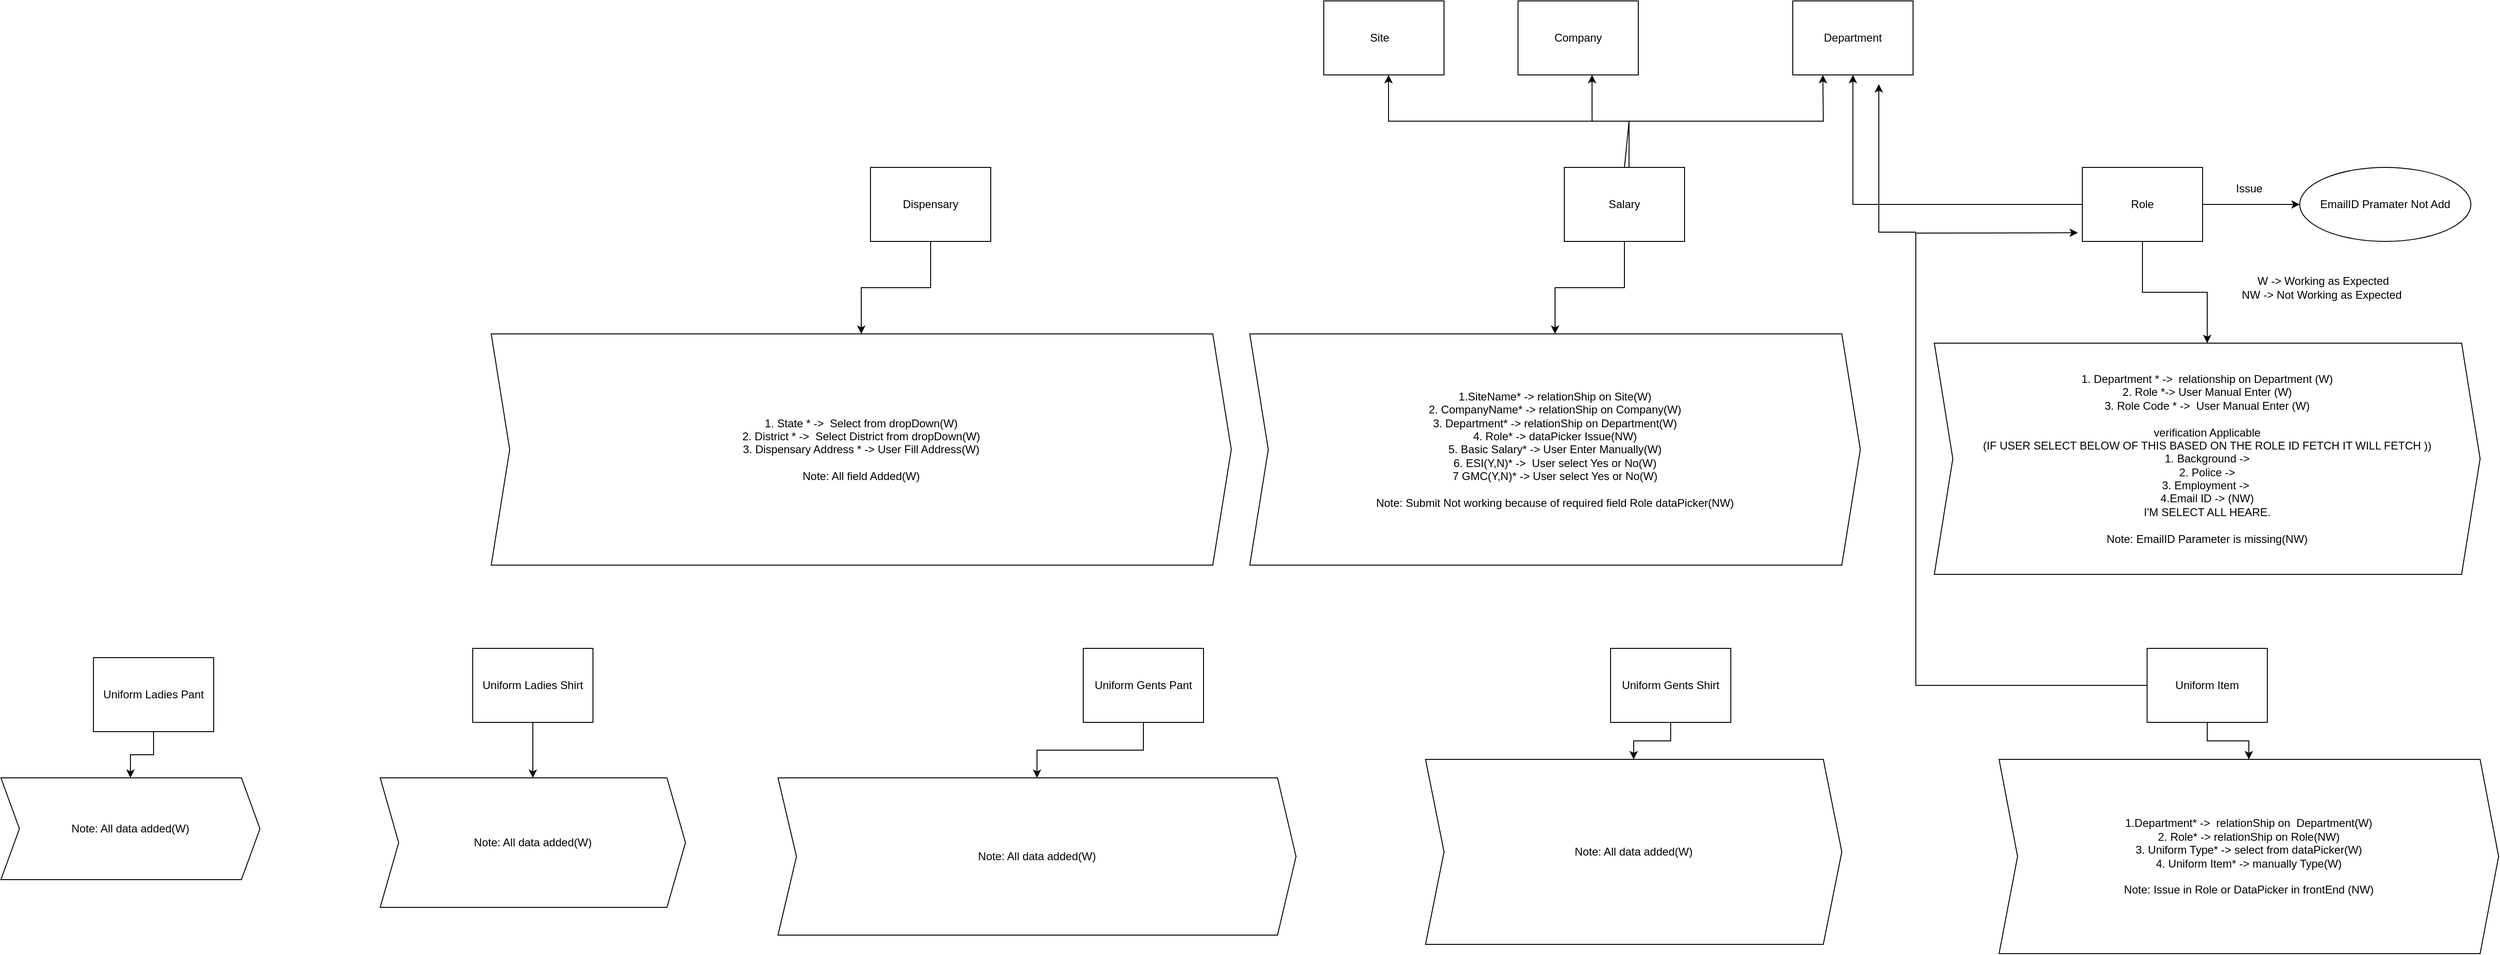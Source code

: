 <mxfile version="21.5.2" type="github">
  <diagram name="Page-1" id="05lEyHZnRJ2rUjq3MMCW">
    <mxGraphModel dx="3774" dy="1351" grid="1" gridSize="10" guides="1" tooltips="1" connect="1" arrows="1" fold="1" page="1" pageScale="1" pageWidth="827" pageHeight="1169" math="0" shadow="0">
      <root>
        <mxCell id="0" />
        <mxCell id="1" parent="0" />
        <mxCell id="I5HfIbf65Nx03JaSf2Iz-13" value="" style="rounded=0;whiteSpace=wrap;html=1;" parent="1" vertex="1">
          <mxGeometry x="190" y="710" width="130" height="80" as="geometry" />
        </mxCell>
        <mxCell id="I5HfIbf65Nx03JaSf2Iz-14" value="Site&lt;br&gt;" style="text;html=1;align=center;verticalAlign=middle;resizable=0;points=[];autosize=1;strokeColor=none;fillColor=none;" parent="1" vertex="1">
          <mxGeometry x="230" y="735" width="40" height="30" as="geometry" />
        </mxCell>
        <mxCell id="I5HfIbf65Nx03JaSf2Iz-17" value="Company" style="rounded=0;whiteSpace=wrap;html=1;" parent="1" vertex="1">
          <mxGeometry x="400" y="710" width="130" height="80" as="geometry" />
        </mxCell>
        <mxCell id="I5HfIbf65Nx03JaSf2Iz-26" value="Department" style="rounded=0;whiteSpace=wrap;html=1;" parent="1" vertex="1">
          <mxGeometry x="697" y="710" width="130" height="80" as="geometry" />
        </mxCell>
        <mxCell id="I5HfIbf65Nx03JaSf2Iz-34" value="" style="edgeStyle=orthogonalEdgeStyle;rounded=0;orthogonalLoop=1;jettySize=auto;html=1;" parent="1" source="I5HfIbf65Nx03JaSf2Iz-29" target="I5HfIbf65Nx03JaSf2Iz-33" edge="1">
          <mxGeometry relative="1" as="geometry" />
        </mxCell>
        <mxCell id="I5HfIbf65Nx03JaSf2Iz-37" value="" style="edgeStyle=orthogonalEdgeStyle;rounded=0;orthogonalLoop=1;jettySize=auto;html=1;" parent="1" source="I5HfIbf65Nx03JaSf2Iz-29" target="I5HfIbf65Nx03JaSf2Iz-36" edge="1">
          <mxGeometry relative="1" as="geometry" />
        </mxCell>
        <mxCell id="I5HfIbf65Nx03JaSf2Iz-29" value="Role" style="rounded=0;whiteSpace=wrap;html=1;" parent="1" vertex="1">
          <mxGeometry x="1010" y="890" width="130" height="80" as="geometry" />
        </mxCell>
        <mxCell id="I5HfIbf65Nx03JaSf2Iz-30" value="" style="endArrow=classic;html=1;rounded=0;entryX=0.5;entryY=1;entryDx=0;entryDy=0;exitX=0;exitY=0.5;exitDx=0;exitDy=0;" parent="1" source="I5HfIbf65Nx03JaSf2Iz-29" target="I5HfIbf65Nx03JaSf2Iz-26" edge="1">
          <mxGeometry width="50" height="50" relative="1" as="geometry">
            <mxPoint x="320" y="930" as="sourcePoint" />
            <mxPoint x="370" y="880" as="targetPoint" />
            <Array as="points">
              <mxPoint x="762" y="930" />
            </Array>
          </mxGeometry>
        </mxCell>
        <mxCell id="I5HfIbf65Nx03JaSf2Iz-33" value="1. Department * -&amp;gt;&amp;nbsp; relationship on Department (W)&lt;br&gt;2. Role *-&amp;gt; User Manual Enter (W)&lt;br&gt;3. Role Code * -&amp;gt;&amp;nbsp; User Manual Enter (W)&lt;br&gt;&lt;br&gt;verification Applicable&lt;br&gt;(IF USER SELECT BELOW OF THIS BASED ON THE ROLE ID FETCH IT WILL FETCH ))&lt;br&gt;1. Background -&amp;gt;&lt;br&gt;2. Police -&amp;gt;&lt;br&gt;3. Employment -&amp;gt;&amp;nbsp;&lt;br&gt;4.Email ID -&amp;gt; (NW)&lt;br&gt;I&#39;M SELECT ALL HEARE.&lt;br&gt;&lt;br&gt;Note: EmailID Parameter is missing(NW)" style="shape=step;perimeter=stepPerimeter;whiteSpace=wrap;html=1;fixedSize=1;rounded=0;" parent="1" vertex="1">
          <mxGeometry x="850" y="1080" width="590" height="250" as="geometry" />
        </mxCell>
        <mxCell id="I5HfIbf65Nx03JaSf2Iz-35" value="W -&amp;gt; Working as Expected&lt;br&gt;NW -&amp;gt; Not Working as Expected&amp;nbsp;" style="text;html=1;align=center;verticalAlign=middle;resizable=0;points=[];autosize=1;strokeColor=none;fillColor=none;" parent="1" vertex="1">
          <mxGeometry x="1170" y="1000" width="200" height="40" as="geometry" />
        </mxCell>
        <mxCell id="I5HfIbf65Nx03JaSf2Iz-36" value="EmailID Pramater Not Add" style="ellipse;whiteSpace=wrap;html=1;rounded=0;" parent="1" vertex="1">
          <mxGeometry x="1245" y="890" width="185" height="80" as="geometry" />
        </mxCell>
        <mxCell id="I5HfIbf65Nx03JaSf2Iz-38" value="Issue" style="text;html=1;align=center;verticalAlign=middle;resizable=0;points=[];autosize=1;strokeColor=none;fillColor=none;" parent="1" vertex="1">
          <mxGeometry x="1165" y="898" width="50" height="30" as="geometry" />
        </mxCell>
        <mxCell id="I5HfIbf65Nx03JaSf2Iz-42" value="" style="edgeStyle=orthogonalEdgeStyle;rounded=0;orthogonalLoop=1;jettySize=auto;html=1;" parent="1" source="I5HfIbf65Nx03JaSf2Iz-40" target="I5HfIbf65Nx03JaSf2Iz-41" edge="1">
          <mxGeometry relative="1" as="geometry" />
        </mxCell>
        <mxCell id="I5HfIbf65Nx03JaSf2Iz-40" value="Salary" style="rounded=0;whiteSpace=wrap;html=1;" parent="1" vertex="1">
          <mxGeometry x="450" y="890" width="130" height="80" as="geometry" />
        </mxCell>
        <mxCell id="I5HfIbf65Nx03JaSf2Iz-41" value="1.SiteName* -&amp;gt; relationShip on Site(W)&lt;br&gt;2. CompanyName* -&amp;gt; relationShip on Company(W)&lt;br&gt;3. Department* -&amp;gt; relationShip on Department(W)&lt;br&gt;4. Role* -&amp;gt; dataPicker Issue(NW)&lt;br&gt;5. Basic Salary* -&amp;gt; User Enter Manually(W)&lt;br&gt;6. ESI(Y,N)* -&amp;gt;&amp;nbsp; User select Yes or No(W)&lt;br&gt;7 GMC(Y,N)* -&amp;gt; User select Yes or No(W)&lt;br&gt;&lt;br&gt;Note: Submit Not working because of required field Role dataPicker(NW)" style="shape=step;perimeter=stepPerimeter;whiteSpace=wrap;html=1;fixedSize=1;rounded=0;" parent="1" vertex="1">
          <mxGeometry x="110" y="1070" width="660" height="250" as="geometry" />
        </mxCell>
        <mxCell id="I5HfIbf65Nx03JaSf2Iz-43" value="" style="endArrow=classic;html=1;rounded=0;exitX=0.5;exitY=0;exitDx=0;exitDy=0;" parent="1" source="I5HfIbf65Nx03JaSf2Iz-40" edge="1">
          <mxGeometry width="50" height="50" relative="1" as="geometry">
            <mxPoint x="210" y="840" as="sourcePoint" />
            <mxPoint x="260" y="790" as="targetPoint" />
            <Array as="points">
              <mxPoint x="520" y="840" />
              <mxPoint x="260" y="840" />
            </Array>
          </mxGeometry>
        </mxCell>
        <mxCell id="I5HfIbf65Nx03JaSf2Iz-44" value="" style="endArrow=classic;html=1;rounded=0;" parent="1" edge="1">
          <mxGeometry width="50" height="50" relative="1" as="geometry">
            <mxPoint x="520" y="840" as="sourcePoint" />
            <mxPoint x="480" y="790" as="targetPoint" />
            <Array as="points">
              <mxPoint x="480" y="840" />
            </Array>
          </mxGeometry>
        </mxCell>
        <mxCell id="I5HfIbf65Nx03JaSf2Iz-45" value="" style="endArrow=classic;html=1;rounded=0;entryX=0.25;entryY=1;entryDx=0;entryDy=0;" parent="1" target="I5HfIbf65Nx03JaSf2Iz-26" edge="1">
          <mxGeometry width="50" height="50" relative="1" as="geometry">
            <mxPoint x="520" y="890" as="sourcePoint" />
            <mxPoint x="570" y="840" as="targetPoint" />
            <Array as="points">
              <mxPoint x="520" y="840" />
              <mxPoint x="730" y="840" />
            </Array>
          </mxGeometry>
        </mxCell>
        <mxCell id="I5HfIbf65Nx03JaSf2Iz-48" value="" style="edgeStyle=orthogonalEdgeStyle;rounded=0;orthogonalLoop=1;jettySize=auto;html=1;" parent="1" source="I5HfIbf65Nx03JaSf2Iz-46" target="I5HfIbf65Nx03JaSf2Iz-47" edge="1">
          <mxGeometry relative="1" as="geometry" />
        </mxCell>
        <mxCell id="I5HfIbf65Nx03JaSf2Iz-46" value="Dispensary" style="rounded=0;whiteSpace=wrap;html=1;" parent="1" vertex="1">
          <mxGeometry x="-300" y="890" width="130" height="80" as="geometry" />
        </mxCell>
        <mxCell id="I5HfIbf65Nx03JaSf2Iz-47" value="1. State * -&amp;gt;&amp;nbsp; Select from dropDown(W)&lt;br&gt;2. District * -&amp;gt;&amp;nbsp; Select District from dropDown(W)&lt;br&gt;3. Dispensary Address * -&amp;gt; User Fill Address(W)&lt;br&gt;&lt;br&gt;Note: All field Added(W)" style="shape=step;perimeter=stepPerimeter;whiteSpace=wrap;html=1;fixedSize=1;rounded=0;" parent="1" vertex="1">
          <mxGeometry x="-710" y="1070" width="800" height="250" as="geometry" />
        </mxCell>
        <mxCell id="I5HfIbf65Nx03JaSf2Iz-51" value="" style="edgeStyle=orthogonalEdgeStyle;rounded=0;orthogonalLoop=1;jettySize=auto;html=1;" parent="1" source="I5HfIbf65Nx03JaSf2Iz-49" target="I5HfIbf65Nx03JaSf2Iz-50" edge="1">
          <mxGeometry relative="1" as="geometry" />
        </mxCell>
        <mxCell id="I5HfIbf65Nx03JaSf2Iz-49" value="Uniform Item" style="rounded=0;whiteSpace=wrap;html=1;" parent="1" vertex="1">
          <mxGeometry x="1080" y="1410" width="130" height="80" as="geometry" />
        </mxCell>
        <mxCell id="I5HfIbf65Nx03JaSf2Iz-50" value="1.Department* -&amp;gt;&amp;nbsp; relationShip on&amp;nbsp; Department(W)&lt;br&gt;2. Role* -&amp;gt; relationShip on Role(NW)&lt;br&gt;3. Uniform Type* -&amp;gt; select from dataPicker(W)&lt;br&gt;4. Uniform Item* -&amp;gt; manually Type(W)&lt;br&gt;&lt;br&gt;Note: Issue in Role or DataPicker in frontEnd (NW)" style="shape=step;perimeter=stepPerimeter;whiteSpace=wrap;html=1;fixedSize=1;rounded=0;" parent="1" vertex="1">
          <mxGeometry x="920" y="1530" width="540" height="210" as="geometry" />
        </mxCell>
        <mxCell id="I5HfIbf65Nx03JaSf2Iz-54" value="" style="edgeStyle=orthogonalEdgeStyle;rounded=0;orthogonalLoop=1;jettySize=auto;html=1;" parent="1" source="I5HfIbf65Nx03JaSf2Iz-52" target="I5HfIbf65Nx03JaSf2Iz-53" edge="1">
          <mxGeometry relative="1" as="geometry" />
        </mxCell>
        <mxCell id="I5HfIbf65Nx03JaSf2Iz-52" value="Uniform Gents Shirt" style="rounded=0;whiteSpace=wrap;html=1;" parent="1" vertex="1">
          <mxGeometry x="500" y="1410" width="130" height="80" as="geometry" />
        </mxCell>
        <mxCell id="I5HfIbf65Nx03JaSf2Iz-53" value="Note: All data added(W)" style="shape=step;perimeter=stepPerimeter;whiteSpace=wrap;html=1;fixedSize=1;rounded=0;" parent="1" vertex="1">
          <mxGeometry x="300" y="1530" width="450" height="200" as="geometry" />
        </mxCell>
        <mxCell id="I5HfIbf65Nx03JaSf2Iz-55" value="" style="endArrow=classic;html=1;rounded=0;exitX=0;exitY=0.5;exitDx=0;exitDy=0;entryX=-0.037;entryY=0.883;entryDx=0;entryDy=0;entryPerimeter=0;" parent="1" source="I5HfIbf65Nx03JaSf2Iz-49" target="I5HfIbf65Nx03JaSf2Iz-29" edge="1">
          <mxGeometry width="50" height="50" relative="1" as="geometry">
            <mxPoint x="930" y="1420" as="sourcePoint" />
            <mxPoint x="1000" y="800" as="targetPoint" />
            <Array as="points">
              <mxPoint x="830" y="1450" />
              <mxPoint x="830" y="961" />
            </Array>
          </mxGeometry>
        </mxCell>
        <mxCell id="I5HfIbf65Nx03JaSf2Iz-56" value="" style="endArrow=classic;html=1;rounded=0;" parent="1" edge="1">
          <mxGeometry width="50" height="50" relative="1" as="geometry">
            <mxPoint x="830" y="960" as="sourcePoint" />
            <mxPoint x="790" y="800" as="targetPoint" />
            <Array as="points">
              <mxPoint x="790" y="960" />
            </Array>
          </mxGeometry>
        </mxCell>
        <mxCell id="I5HfIbf65Nx03JaSf2Iz-59" value="" style="edgeStyle=orthogonalEdgeStyle;rounded=0;orthogonalLoop=1;jettySize=auto;html=1;" parent="1" source="I5HfIbf65Nx03JaSf2Iz-57" target="I5HfIbf65Nx03JaSf2Iz-58" edge="1">
          <mxGeometry relative="1" as="geometry" />
        </mxCell>
        <mxCell id="I5HfIbf65Nx03JaSf2Iz-57" value="Uniform Gents Pant" style="rounded=0;whiteSpace=wrap;html=1;" parent="1" vertex="1">
          <mxGeometry x="-70" y="1410" width="130" height="80" as="geometry" />
        </mxCell>
        <mxCell id="I5HfIbf65Nx03JaSf2Iz-58" value="Note: All data added(W)" style="shape=step;perimeter=stepPerimeter;whiteSpace=wrap;html=1;fixedSize=1;rounded=0;" parent="1" vertex="1">
          <mxGeometry x="-400" y="1550" width="560" height="170" as="geometry" />
        </mxCell>
        <mxCell id="I5HfIbf65Nx03JaSf2Iz-62" value="" style="edgeStyle=orthogonalEdgeStyle;rounded=0;orthogonalLoop=1;jettySize=auto;html=1;" parent="1" source="I5HfIbf65Nx03JaSf2Iz-60" target="I5HfIbf65Nx03JaSf2Iz-61" edge="1">
          <mxGeometry relative="1" as="geometry" />
        </mxCell>
        <mxCell id="I5HfIbf65Nx03JaSf2Iz-60" value="Uniform Ladies Shirt" style="rounded=0;whiteSpace=wrap;html=1;" parent="1" vertex="1">
          <mxGeometry x="-730" y="1410" width="130" height="80" as="geometry" />
        </mxCell>
        <mxCell id="I5HfIbf65Nx03JaSf2Iz-61" value="Note: All data added(W)" style="shape=step;perimeter=stepPerimeter;whiteSpace=wrap;html=1;fixedSize=1;rounded=0;" parent="1" vertex="1">
          <mxGeometry x="-830" y="1550" width="330" height="140" as="geometry" />
        </mxCell>
        <mxCell id="I5HfIbf65Nx03JaSf2Iz-65" value="" style="edgeStyle=orthogonalEdgeStyle;rounded=0;orthogonalLoop=1;jettySize=auto;html=1;" parent="1" source="I5HfIbf65Nx03JaSf2Iz-63" target="I5HfIbf65Nx03JaSf2Iz-64" edge="1">
          <mxGeometry relative="1" as="geometry" />
        </mxCell>
        <mxCell id="I5HfIbf65Nx03JaSf2Iz-63" value="Uniform Ladies Pant" style="rounded=0;whiteSpace=wrap;html=1;" parent="1" vertex="1">
          <mxGeometry x="-1140" y="1420" width="130" height="80" as="geometry" />
        </mxCell>
        <mxCell id="I5HfIbf65Nx03JaSf2Iz-64" value="Note: All data added(W)" style="shape=step;perimeter=stepPerimeter;whiteSpace=wrap;html=1;fixedSize=1;rounded=0;" parent="1" vertex="1">
          <mxGeometry x="-1240" y="1550" width="280" height="110" as="geometry" />
        </mxCell>
      </root>
    </mxGraphModel>
  </diagram>
</mxfile>
